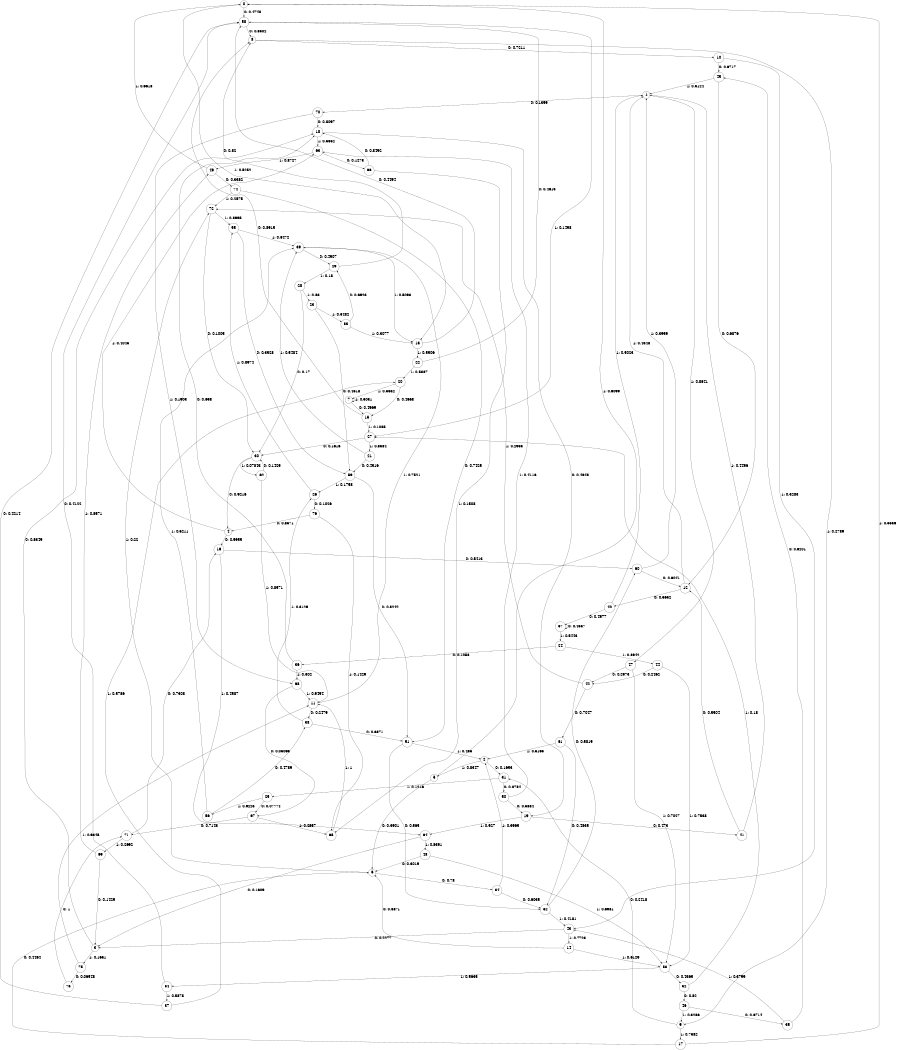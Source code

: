digraph "ch34concat_phase3_L9" {
size = "6,8.5";
ratio = "fill";
node [shape = circle];
node [fontsize = 24];
edge [fontsize = 24];
0 -> 58 [label = "0: 0.4748   "];
0 -> 13 [label = "1: 0.5252   "];
1 -> 70 [label = "0: 0.1359   "];
1 -> 47 [label = "1: 0.8641   "];
2 -> 31 [label = "0: 0.1653   "];
2 -> 5 [label = "1: 0.8347   "];
3 -> 18 [label = "0: 0.8349   "];
3 -> 75 [label = "1: 0.1651   "];
4 -> 16 [label = "0: 0.5955   "];
4 -> 63 [label = "1: 0.4045   "];
5 -> 6 [label = "0: 0.3901   "];
5 -> 0 [label = "1: 0.6099   "];
6 -> 34 [label = "0: 0.78     "];
6 -> 72 [label = "1: 0.22     "];
7 -> 15 [label = "0: 0.4969   "];
7 -> 7 [label = "1: 0.5031   "];
8 -> 10 [label = "0: 0.7211   "];
8 -> 9 [label = "1: 0.2789   "];
9 -> 31 [label = "0: 0.2418   "];
9 -> 17 [label = "1: 0.7582   "];
10 -> 45 [label = "0: 0.6717   "];
10 -> 43 [label = "1: 0.3283   "];
11 -> 38 [label = "0: 0.2479   "];
11 -> 39 [label = "1: 0.7521   "];
12 -> 40 [label = "0: 0.5652   "];
12 -> 1 [label = "1: 0.4348   "];
13 -> 58 [label = "0: 0.4494   "];
13 -> 22 [label = "1: 0.5506   "];
14 -> 6 [label = "0: 0.3871   "];
14 -> 53 [label = "1: 0.6129   "];
15 -> 8 [label = "0: 0.8915   "];
15 -> 27 [label = "1: 0.1085   "];
16 -> 60 [label = "0: 0.5413   "];
16 -> 64 [label = "1: 0.4587   "];
17 -> 6 [label = "0: 0.4464   "];
17 -> 0 [label = "1: 0.5536   "];
18 -> 19 [label = "0: 0.4648   "];
18 -> 63 [label = "1: 0.5352   "];
19 -> 41 [label = "0: 0.473    "];
19 -> 64 [label = "1: 0.527    "];
20 -> 15 [label = "0: 0.4668   "];
20 -> 7 [label = "1: 0.5332   "];
21 -> 59 [label = "0: 0.4516   "];
21 -> 39 [label = "1: 0.5484   "];
22 -> 58 [label = "0: 0.4613   "];
22 -> 20 [label = "1: 0.5387   "];
23 -> 59 [label = "0: 0.4518   "];
23 -> 33 [label = "1: 0.5482   "];
24 -> 36 [label = "0: 0.1058   "];
24 -> 44 [label = "1: 0.8942   "];
25 -> 67 [label = "0: 0.07774  "];
25 -> 56 [label = "1: 0.9223   "];
26 -> 76 [label = "0: 0.1026   "];
26 -> 55 [label = "1: 0.8974   "];
27 -> 30 [label = "0: 0.1616   "];
27 -> 21 [label = "1: 0.8384   "];
28 -> 30 [label = "0: 0.17     "];
28 -> 23 [label = "1: 0.83     "];
29 -> 8 [label = "0: 0.82     "];
29 -> 28 [label = "1: 0.18     "];
30 -> 4 [label = "0: 0.9216   "];
30 -> 62 [label = "1: 0.07843  "];
31 -> 50 [label = "0: 0.8784   "];
31 -> 25 [label = "1: 0.1216   "];
32 -> 46 [label = "0: 0.82     "];
32 -> 27 [label = "1: 0.18     "];
33 -> 29 [label = "0: 0.6923   "];
33 -> 13 [label = "1: 0.3077   "];
34 -> 52 [label = "0: 0.6035   "];
34 -> 2 [label = "1: 0.3965   "];
35 -> 45 [label = "0: 0.6201   "];
35 -> 43 [label = "1: 0.3799   "];
36 -> 18 [label = "0: 0.698    "];
36 -> 68 [label = "1: 0.302    "];
37 -> 58 [label = "0: 0.4214   "];
37 -> 20 [label = "1: 0.5786   "];
38 -> 51 [label = "0: 0.6871   "];
38 -> 26 [label = "1: 0.3129   "];
39 -> 29 [label = "0: 0.4907   "];
39 -> 13 [label = "1: 0.5093   "];
40 -> 57 [label = "0: 0.4977   "];
40 -> 1 [label = "1: 0.5023   "];
41 -> 12 [label = "0: 0.5504   "];
41 -> 1 [label = "1: 0.4496   "];
42 -> 61 [label = "0: 0.7047   "];
42 -> 72 [label = "1: 0.2953   "];
43 -> 3 [label = "0: 0.2277   "];
43 -> 14 [label = "1: 0.7723   "];
44 -> 42 [label = "0: 0.2462   "];
44 -> 53 [label = "1: 0.7538   "];
45 -> 12 [label = "0: 0.6876   "];
45 -> 1 [label = "1: 0.3124   "];
46 -> 35 [label = "0: 0.6714   "];
46 -> 9 [label = "1: 0.3286   "];
47 -> 42 [label = "0: 0.2973   "];
47 -> 53 [label = "1: 0.7027   "];
48 -> 6 [label = "0: 0.3019   "];
48 -> 53 [label = "1: 0.6981   "];
49 -> 74 [label = "0: 0.3382   "];
49 -> 0 [label = "1: 0.6618   "];
50 -> 19 [label = "0: 0.5884   "];
50 -> 63 [label = "1: 0.4116   "];
51 -> 52 [label = "0: 0.565    "];
51 -> 2 [label = "1: 0.435    "];
52 -> 60 [label = "0: 0.5819   "];
52 -> 43 [label = "1: 0.4181   "];
53 -> 32 [label = "0: 0.4365   "];
53 -> 54 [label = "1: 0.5635   "];
54 -> 58 [label = "0: 0.4122   "];
54 -> 37 [label = "1: 0.5878   "];
55 -> 59 [label = "0: 0.3528   "];
55 -> 39 [label = "1: 0.6472   "];
56 -> 38 [label = "0: 0.4789   "];
56 -> 39 [label = "1: 0.5211   "];
57 -> 57 [label = "0: 0.4557   "];
57 -> 24 [label = "1: 0.5443   "];
58 -> 8 [label = "0: 0.8502   "];
58 -> 27 [label = "1: 0.1498   "];
59 -> 51 [label = "0: 0.8242   "];
59 -> 26 [label = "1: 0.1758   "];
60 -> 12 [label = "0: 0.6041   "];
60 -> 1 [label = "1: 0.3959   "];
61 -> 52 [label = "0: 0.4835   "];
61 -> 2 [label = "1: 0.5165   "];
62 -> 30 [label = "0: 0.1429   "];
62 -> 11 [label = "1: 0.8571   "];
63 -> 66 [label = "0: 0.1273   "];
63 -> 49 [label = "1: 0.8727   "];
64 -> 3 [label = "0: 0.1609   "];
64 -> 48 [label = "1: 0.8391   "];
65 -> 11 [label = "1: 1        "];
66 -> 18 [label = "0: 0.8492   "];
66 -> 65 [label = "1: 0.1508   "];
67 -> 71 [label = "0: 0.7143   "];
67 -> 65 [label = "1: 0.2857   "];
68 -> 67 [label = "0: 0.05063  "];
68 -> 11 [label = "1: 0.9494   "];
69 -> 3 [label = "0: 0.1429   "];
69 -> 49 [label = "1: 0.8571   "];
70 -> 18 [label = "0: 0.8097   "];
70 -> 68 [label = "1: 0.1903   "];
71 -> 16 [label = "0: 0.7308   "];
71 -> 69 [label = "1: 0.2692   "];
72 -> 30 [label = "0: 0.1005   "];
72 -> 55 [label = "1: 0.8995   "];
73 -> 71 [label = "0: 1        "];
74 -> 51 [label = "0: 0.7425   "];
74 -> 72 [label = "1: 0.2575   "];
75 -> 73 [label = "0: 0.06548  "];
75 -> 11 [label = "1: 0.9345   "];
76 -> 4 [label = "0: 0.8571   "];
76 -> 65 [label = "1: 0.1429   "];
}